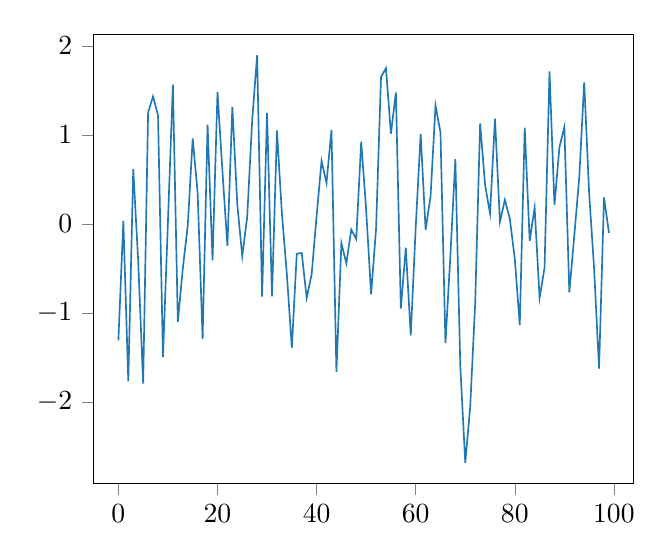 % This file was created by matplotlib2tikz v0.6.17.
\begin{tikzpicture}

\definecolor{color0}{rgb}{0.122,0.467,0.706}

\begin{axis}[
xmin=-4.95, xmax=103.95,
ymin=-2.91, ymax=2.122,
tick align=outside,
tick pos=left,
x grid style={white!69.02!black},
y grid style={white!69.02!black}
]
\addplot [semithick, color0, forget plot]
table {%
0 -1.307
1 0.034
2 -1.767
3 0.616
4 -0.42
5 -1.79
6 1.253
7 1.432
8 1.22
9 -1.493
10 0.026
11 1.565
12 -1.098
13 -0.5
14 -0.018
15 0.961
16 0.346
17 -1.29
18 1.115
19 -0.407
20 1.481
21 0.592
22 -0.245
23 1.315
24 0.218
25 -0.361
26 0.082
27 1.163
28 1.894
29 -0.816
30 1.248
31 -0.813
32 1.05
33 0.114
34 -0.562
35 -1.389
36 -0.333
37 -0.326
38 -0.829
39 -0.566
40 0.087
41 0.708
42 0.461
43 1.055
44 -1.66
45 -0.215
46 -0.441
47 -0.063
48 -0.169
49 0.924
50 0.16
51 -0.788
52 -0.055
53 1.65
54 1.748
55 1.014
56 1.477
57 -0.95
58 -0.265
59 -1.249
60 -0.038
61 1.012
62 -0.064
63 0.312
64 1.331
65 1.027
66 -1.336
67 -0.353
68 0.729
69 -1.594
70 -2.681
71 -2.049
72 -0.894
73 1.129
74 0.439
75 0.117
76 1.183
77 0.026
78 0.272
79 0.057
80 -0.392
81 -1.135
82 1.08
83 -0.188
84 0.184
85 -0.83
86 -0.491
87 1.713
88 0.215
89 0.86
90 1.088
91 -0.768
92 -0.131
93 0.521
94 1.59
95 0.347
96 -0.5
97 -1.624
98 0.299
99 -0.101
};
\end{axis}

\end{tikzpicture}